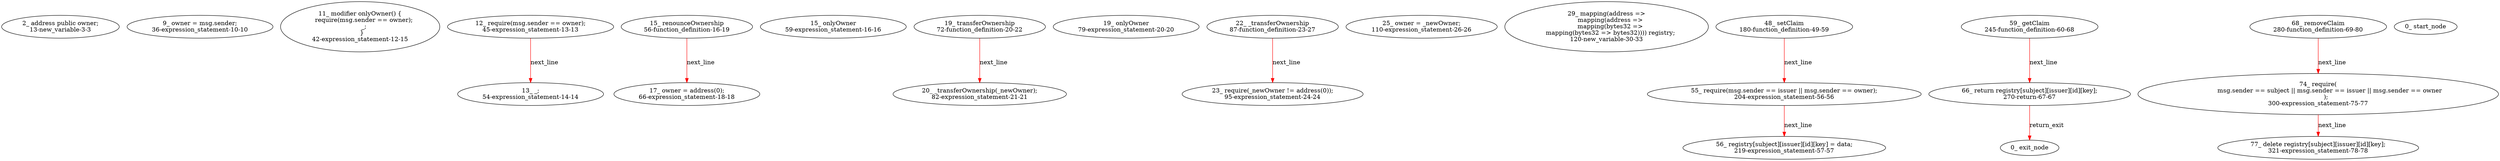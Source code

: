 digraph  {
13 [label="2_ address public owner;\n13-new_variable-3-3", type_label=new_variable];
36 [label="9_ owner = msg.sender;\n36-expression_statement-10-10", type_label=expression_statement];
42 [label="11_ modifier onlyOwner() {\n    require(msg.sender == owner);\n    _;\n  }\n42-expression_statement-12-15", type_label=expression_statement];
45 [label="12_ require(msg.sender == owner);\n45-expression_statement-13-13", type_label=expression_statement];
54 [label="13_ _;\n54-expression_statement-14-14", type_label=expression_statement];
56 [label="15_ renounceOwnership\n56-function_definition-16-19", type_label=function_definition];
59 [label="15_ onlyOwner\n59-expression_statement-16-16", type_label=expression_statement];
66 [label="17_ owner = address(0);\n66-expression_statement-18-18", type_label=expression_statement];
72 [label="19_ transferOwnership\n72-function_definition-20-22", type_label=function_definition];
79 [label="19_ onlyOwner\n79-expression_statement-20-20", type_label=expression_statement];
82 [label="20_ _transferOwnership(_newOwner);\n82-expression_statement-21-21", type_label=expression_statement];
87 [label="22_ _transferOwnership\n87-function_definition-23-27", type_label=function_definition];
95 [label="23_ require(_newOwner != address(0));\n95-expression_statement-24-24", type_label=expression_statement];
110 [label="25_ owner = _newOwner;\n110-expression_statement-26-26", type_label=expression_statement];
120 [label="29_ mapping(address =>\n    mapping(address =>\n    mapping(bytes32 =>\n    mapping(bytes32 => bytes32)))) registry;\n120-new_variable-30-33", type_label=new_variable];
180 [label="48_ setClaim\n180-function_definition-49-59", type_label=function_definition];
204 [label="55_ require(msg.sender == issuer || msg.sender == owner);\n204-expression_statement-56-56", type_label=expression_statement];
219 [label="56_ registry[subject][issuer][id][key] = data;\n219-expression_statement-57-57", type_label=expression_statement];
245 [label="59_ getClaim\n245-function_definition-60-68", type_label=function_definition];
270 [label="66_ return registry[subject][issuer][id][key];\n270-return-67-67", type_label=return];
280 [label="68_ removeClaim\n280-function_definition-69-80", type_label=function_definition];
300 [label="74_ require(\n            msg.sender == subject || msg.sender == issuer || msg.sender == owner\n        );\n300-expression_statement-75-77", type_label=expression_statement];
321 [label="77_ delete registry[subject][issuer][id][key];\n321-expression_statement-78-78", type_label=expression_statement];
1 [label="0_ start_node", type_label=start];
2 [label="0_ exit_node", type_label=exit];
45 -> 54  [color=red, controlflow_type=next_line, edge_type=CFG_edge, key=0, label=next_line];
56 -> 66  [color=red, controlflow_type=next_line, edge_type=CFG_edge, key=0, label=next_line];
72 -> 82  [color=red, controlflow_type=next_line, edge_type=CFG_edge, key=0, label=next_line];
87 -> 95  [color=red, controlflow_type=next_line, edge_type=CFG_edge, key=0, label=next_line];
180 -> 204  [color=red, controlflow_type=next_line, edge_type=CFG_edge, key=0, label=next_line];
204 -> 219  [color=red, controlflow_type=next_line, edge_type=CFG_edge, key=0, label=next_line];
245 -> 270  [color=red, controlflow_type=next_line, edge_type=CFG_edge, key=0, label=next_line];
270 -> 2  [color=red, controlflow_type=return_exit, edge_type=CFG_edge, key=0, label=return_exit];
280 -> 300  [color=red, controlflow_type=next_line, edge_type=CFG_edge, key=0, label=next_line];
300 -> 321  [color=red, controlflow_type=next_line, edge_type=CFG_edge, key=0, label=next_line];
}
